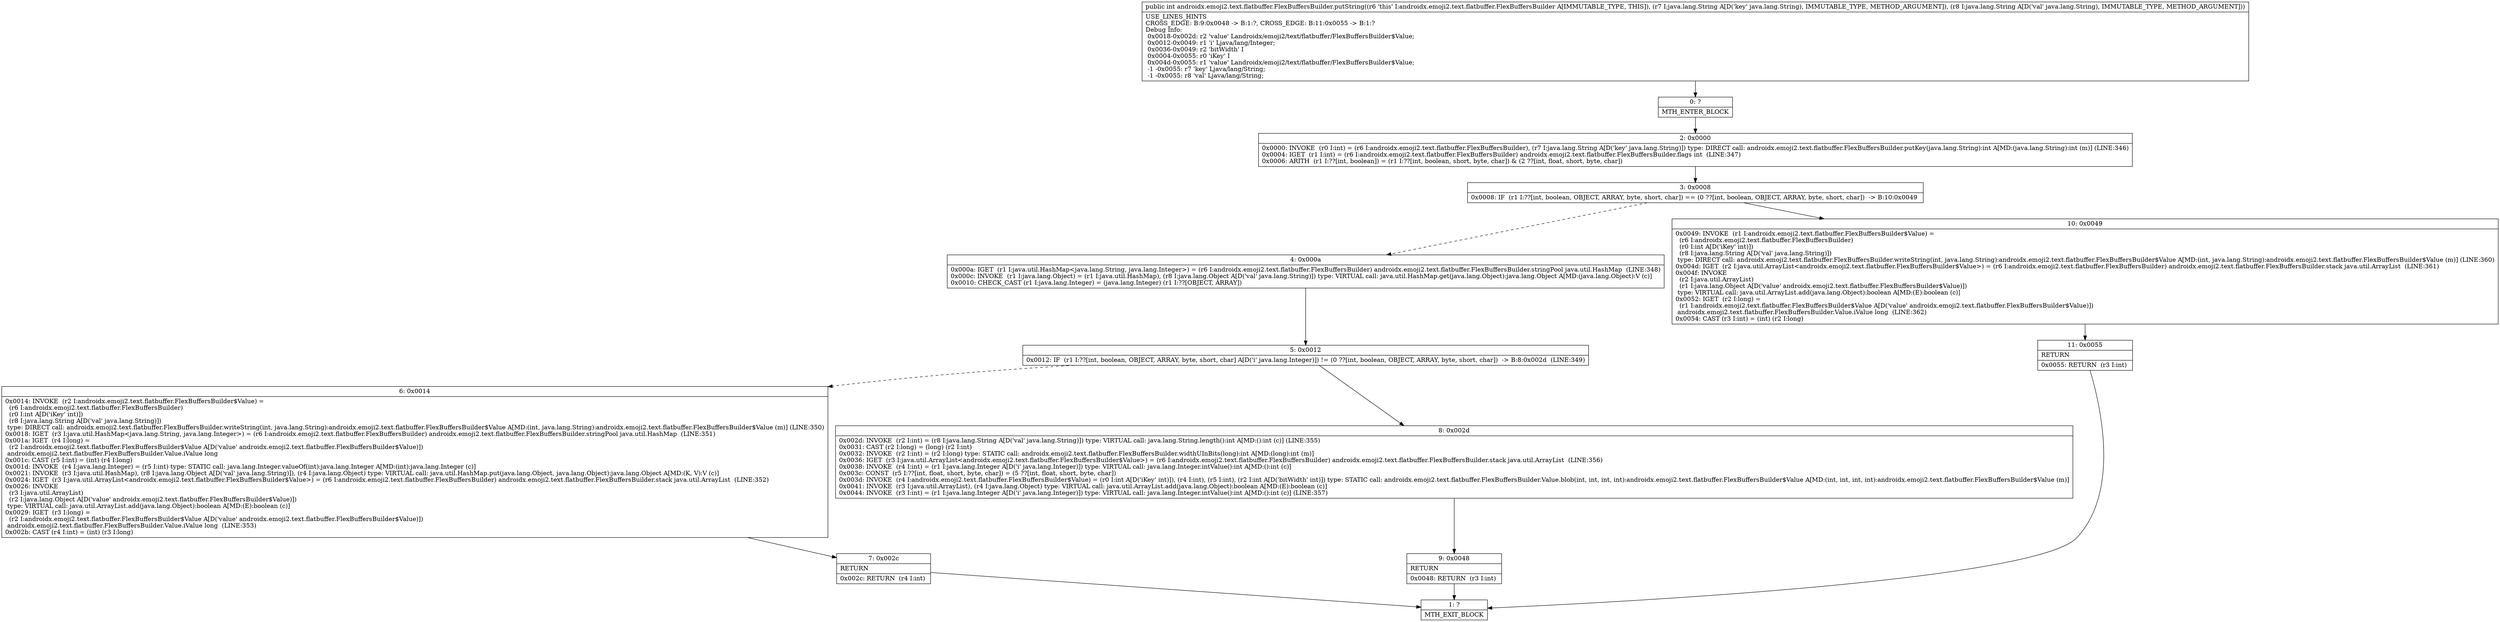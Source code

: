 digraph "CFG forandroidx.emoji2.text.flatbuffer.FlexBuffersBuilder.putString(Ljava\/lang\/String;Ljava\/lang\/String;)I" {
Node_0 [shape=record,label="{0\:\ ?|MTH_ENTER_BLOCK\l}"];
Node_2 [shape=record,label="{2\:\ 0x0000|0x0000: INVOKE  (r0 I:int) = (r6 I:androidx.emoji2.text.flatbuffer.FlexBuffersBuilder), (r7 I:java.lang.String A[D('key' java.lang.String)]) type: DIRECT call: androidx.emoji2.text.flatbuffer.FlexBuffersBuilder.putKey(java.lang.String):int A[MD:(java.lang.String):int (m)] (LINE:346)\l0x0004: IGET  (r1 I:int) = (r6 I:androidx.emoji2.text.flatbuffer.FlexBuffersBuilder) androidx.emoji2.text.flatbuffer.FlexBuffersBuilder.flags int  (LINE:347)\l0x0006: ARITH  (r1 I:??[int, boolean]) = (r1 I:??[int, boolean, short, byte, char]) & (2 ??[int, float, short, byte, char]) \l}"];
Node_3 [shape=record,label="{3\:\ 0x0008|0x0008: IF  (r1 I:??[int, boolean, OBJECT, ARRAY, byte, short, char]) == (0 ??[int, boolean, OBJECT, ARRAY, byte, short, char])  \-\> B:10:0x0049 \l}"];
Node_4 [shape=record,label="{4\:\ 0x000a|0x000a: IGET  (r1 I:java.util.HashMap\<java.lang.String, java.lang.Integer\>) = (r6 I:androidx.emoji2.text.flatbuffer.FlexBuffersBuilder) androidx.emoji2.text.flatbuffer.FlexBuffersBuilder.stringPool java.util.HashMap  (LINE:348)\l0x000c: INVOKE  (r1 I:java.lang.Object) = (r1 I:java.util.HashMap), (r8 I:java.lang.Object A[D('val' java.lang.String)]) type: VIRTUAL call: java.util.HashMap.get(java.lang.Object):java.lang.Object A[MD:(java.lang.Object):V (c)]\l0x0010: CHECK_CAST (r1 I:java.lang.Integer) = (java.lang.Integer) (r1 I:??[OBJECT, ARRAY]) \l}"];
Node_5 [shape=record,label="{5\:\ 0x0012|0x0012: IF  (r1 I:??[int, boolean, OBJECT, ARRAY, byte, short, char] A[D('i' java.lang.Integer)]) != (0 ??[int, boolean, OBJECT, ARRAY, byte, short, char])  \-\> B:8:0x002d  (LINE:349)\l}"];
Node_6 [shape=record,label="{6\:\ 0x0014|0x0014: INVOKE  (r2 I:androidx.emoji2.text.flatbuffer.FlexBuffersBuilder$Value) = \l  (r6 I:androidx.emoji2.text.flatbuffer.FlexBuffersBuilder)\l  (r0 I:int A[D('iKey' int)])\l  (r8 I:java.lang.String A[D('val' java.lang.String)])\l type: DIRECT call: androidx.emoji2.text.flatbuffer.FlexBuffersBuilder.writeString(int, java.lang.String):androidx.emoji2.text.flatbuffer.FlexBuffersBuilder$Value A[MD:(int, java.lang.String):androidx.emoji2.text.flatbuffer.FlexBuffersBuilder$Value (m)] (LINE:350)\l0x0018: IGET  (r3 I:java.util.HashMap\<java.lang.String, java.lang.Integer\>) = (r6 I:androidx.emoji2.text.flatbuffer.FlexBuffersBuilder) androidx.emoji2.text.flatbuffer.FlexBuffersBuilder.stringPool java.util.HashMap  (LINE:351)\l0x001a: IGET  (r4 I:long) = \l  (r2 I:androidx.emoji2.text.flatbuffer.FlexBuffersBuilder$Value A[D('value' androidx.emoji2.text.flatbuffer.FlexBuffersBuilder$Value)])\l androidx.emoji2.text.flatbuffer.FlexBuffersBuilder.Value.iValue long \l0x001c: CAST (r5 I:int) = (int) (r4 I:long) \l0x001d: INVOKE  (r4 I:java.lang.Integer) = (r5 I:int) type: STATIC call: java.lang.Integer.valueOf(int):java.lang.Integer A[MD:(int):java.lang.Integer (c)]\l0x0021: INVOKE  (r3 I:java.util.HashMap), (r8 I:java.lang.Object A[D('val' java.lang.String)]), (r4 I:java.lang.Object) type: VIRTUAL call: java.util.HashMap.put(java.lang.Object, java.lang.Object):java.lang.Object A[MD:(K, V):V (c)]\l0x0024: IGET  (r3 I:java.util.ArrayList\<androidx.emoji2.text.flatbuffer.FlexBuffersBuilder$Value\>) = (r6 I:androidx.emoji2.text.flatbuffer.FlexBuffersBuilder) androidx.emoji2.text.flatbuffer.FlexBuffersBuilder.stack java.util.ArrayList  (LINE:352)\l0x0026: INVOKE  \l  (r3 I:java.util.ArrayList)\l  (r2 I:java.lang.Object A[D('value' androidx.emoji2.text.flatbuffer.FlexBuffersBuilder$Value)])\l type: VIRTUAL call: java.util.ArrayList.add(java.lang.Object):boolean A[MD:(E):boolean (c)]\l0x0029: IGET  (r3 I:long) = \l  (r2 I:androidx.emoji2.text.flatbuffer.FlexBuffersBuilder$Value A[D('value' androidx.emoji2.text.flatbuffer.FlexBuffersBuilder$Value)])\l androidx.emoji2.text.flatbuffer.FlexBuffersBuilder.Value.iValue long  (LINE:353)\l0x002b: CAST (r4 I:int) = (int) (r3 I:long) \l}"];
Node_7 [shape=record,label="{7\:\ 0x002c|RETURN\l|0x002c: RETURN  (r4 I:int) \l}"];
Node_1 [shape=record,label="{1\:\ ?|MTH_EXIT_BLOCK\l}"];
Node_8 [shape=record,label="{8\:\ 0x002d|0x002d: INVOKE  (r2 I:int) = (r8 I:java.lang.String A[D('val' java.lang.String)]) type: VIRTUAL call: java.lang.String.length():int A[MD:():int (c)] (LINE:355)\l0x0031: CAST (r2 I:long) = (long) (r2 I:int) \l0x0032: INVOKE  (r2 I:int) = (r2 I:long) type: STATIC call: androidx.emoji2.text.flatbuffer.FlexBuffersBuilder.widthUInBits(long):int A[MD:(long):int (m)]\l0x0036: IGET  (r3 I:java.util.ArrayList\<androidx.emoji2.text.flatbuffer.FlexBuffersBuilder$Value\>) = (r6 I:androidx.emoji2.text.flatbuffer.FlexBuffersBuilder) androidx.emoji2.text.flatbuffer.FlexBuffersBuilder.stack java.util.ArrayList  (LINE:356)\l0x0038: INVOKE  (r4 I:int) = (r1 I:java.lang.Integer A[D('i' java.lang.Integer)]) type: VIRTUAL call: java.lang.Integer.intValue():int A[MD:():int (c)]\l0x003c: CONST  (r5 I:??[int, float, short, byte, char]) = (5 ??[int, float, short, byte, char]) \l0x003d: INVOKE  (r4 I:androidx.emoji2.text.flatbuffer.FlexBuffersBuilder$Value) = (r0 I:int A[D('iKey' int)]), (r4 I:int), (r5 I:int), (r2 I:int A[D('bitWidth' int)]) type: STATIC call: androidx.emoji2.text.flatbuffer.FlexBuffersBuilder.Value.blob(int, int, int, int):androidx.emoji2.text.flatbuffer.FlexBuffersBuilder$Value A[MD:(int, int, int, int):androidx.emoji2.text.flatbuffer.FlexBuffersBuilder$Value (m)]\l0x0041: INVOKE  (r3 I:java.util.ArrayList), (r4 I:java.lang.Object) type: VIRTUAL call: java.util.ArrayList.add(java.lang.Object):boolean A[MD:(E):boolean (c)]\l0x0044: INVOKE  (r3 I:int) = (r1 I:java.lang.Integer A[D('i' java.lang.Integer)]) type: VIRTUAL call: java.lang.Integer.intValue():int A[MD:():int (c)] (LINE:357)\l}"];
Node_9 [shape=record,label="{9\:\ 0x0048|RETURN\l|0x0048: RETURN  (r3 I:int) \l}"];
Node_10 [shape=record,label="{10\:\ 0x0049|0x0049: INVOKE  (r1 I:androidx.emoji2.text.flatbuffer.FlexBuffersBuilder$Value) = \l  (r6 I:androidx.emoji2.text.flatbuffer.FlexBuffersBuilder)\l  (r0 I:int A[D('iKey' int)])\l  (r8 I:java.lang.String A[D('val' java.lang.String)])\l type: DIRECT call: androidx.emoji2.text.flatbuffer.FlexBuffersBuilder.writeString(int, java.lang.String):androidx.emoji2.text.flatbuffer.FlexBuffersBuilder$Value A[MD:(int, java.lang.String):androidx.emoji2.text.flatbuffer.FlexBuffersBuilder$Value (m)] (LINE:360)\l0x004d: IGET  (r2 I:java.util.ArrayList\<androidx.emoji2.text.flatbuffer.FlexBuffersBuilder$Value\>) = (r6 I:androidx.emoji2.text.flatbuffer.FlexBuffersBuilder) androidx.emoji2.text.flatbuffer.FlexBuffersBuilder.stack java.util.ArrayList  (LINE:361)\l0x004f: INVOKE  \l  (r2 I:java.util.ArrayList)\l  (r1 I:java.lang.Object A[D('value' androidx.emoji2.text.flatbuffer.FlexBuffersBuilder$Value)])\l type: VIRTUAL call: java.util.ArrayList.add(java.lang.Object):boolean A[MD:(E):boolean (c)]\l0x0052: IGET  (r2 I:long) = \l  (r1 I:androidx.emoji2.text.flatbuffer.FlexBuffersBuilder$Value A[D('value' androidx.emoji2.text.flatbuffer.FlexBuffersBuilder$Value)])\l androidx.emoji2.text.flatbuffer.FlexBuffersBuilder.Value.iValue long  (LINE:362)\l0x0054: CAST (r3 I:int) = (int) (r2 I:long) \l}"];
Node_11 [shape=record,label="{11\:\ 0x0055|RETURN\l|0x0055: RETURN  (r3 I:int) \l}"];
MethodNode[shape=record,label="{public int androidx.emoji2.text.flatbuffer.FlexBuffersBuilder.putString((r6 'this' I:androidx.emoji2.text.flatbuffer.FlexBuffersBuilder A[IMMUTABLE_TYPE, THIS]), (r7 I:java.lang.String A[D('key' java.lang.String), IMMUTABLE_TYPE, METHOD_ARGUMENT]), (r8 I:java.lang.String A[D('val' java.lang.String), IMMUTABLE_TYPE, METHOD_ARGUMENT]))  | USE_LINES_HINTS\lCROSS_EDGE: B:9:0x0048 \-\> B:1:?, CROSS_EDGE: B:11:0x0055 \-\> B:1:?\lDebug Info:\l  0x0018\-0x002d: r2 'value' Landroidx\/emoji2\/text\/flatbuffer\/FlexBuffersBuilder$Value;\l  0x0012\-0x0049: r1 'i' Ljava\/lang\/Integer;\l  0x0036\-0x0049: r2 'bitWidth' I\l  0x0004\-0x0055: r0 'iKey' I\l  0x004d\-0x0055: r1 'value' Landroidx\/emoji2\/text\/flatbuffer\/FlexBuffersBuilder$Value;\l  \-1 \-0x0055: r7 'key' Ljava\/lang\/String;\l  \-1 \-0x0055: r8 'val' Ljava\/lang\/String;\l}"];
MethodNode -> Node_0;Node_0 -> Node_2;
Node_2 -> Node_3;
Node_3 -> Node_4[style=dashed];
Node_3 -> Node_10;
Node_4 -> Node_5;
Node_5 -> Node_6[style=dashed];
Node_5 -> Node_8;
Node_6 -> Node_7;
Node_7 -> Node_1;
Node_8 -> Node_9;
Node_9 -> Node_1;
Node_10 -> Node_11;
Node_11 -> Node_1;
}

